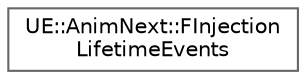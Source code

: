 digraph "Graphical Class Hierarchy"
{
 // INTERACTIVE_SVG=YES
 // LATEX_PDF_SIZE
  bgcolor="transparent";
  edge [fontname=Helvetica,fontsize=10,labelfontname=Helvetica,labelfontsize=10];
  node [fontname=Helvetica,fontsize=10,shape=box,height=0.2,width=0.4];
  rankdir="LR";
  Node0 [id="Node000000",label="UE::AnimNext::FInjection\lLifetimeEvents",height=0.2,width=0.4,color="grey40", fillcolor="white", style="filled",URL="$d1/d76/structUE_1_1AnimNext_1_1FInjectionLifetimeEvents.html",tooltip=" "];
}
